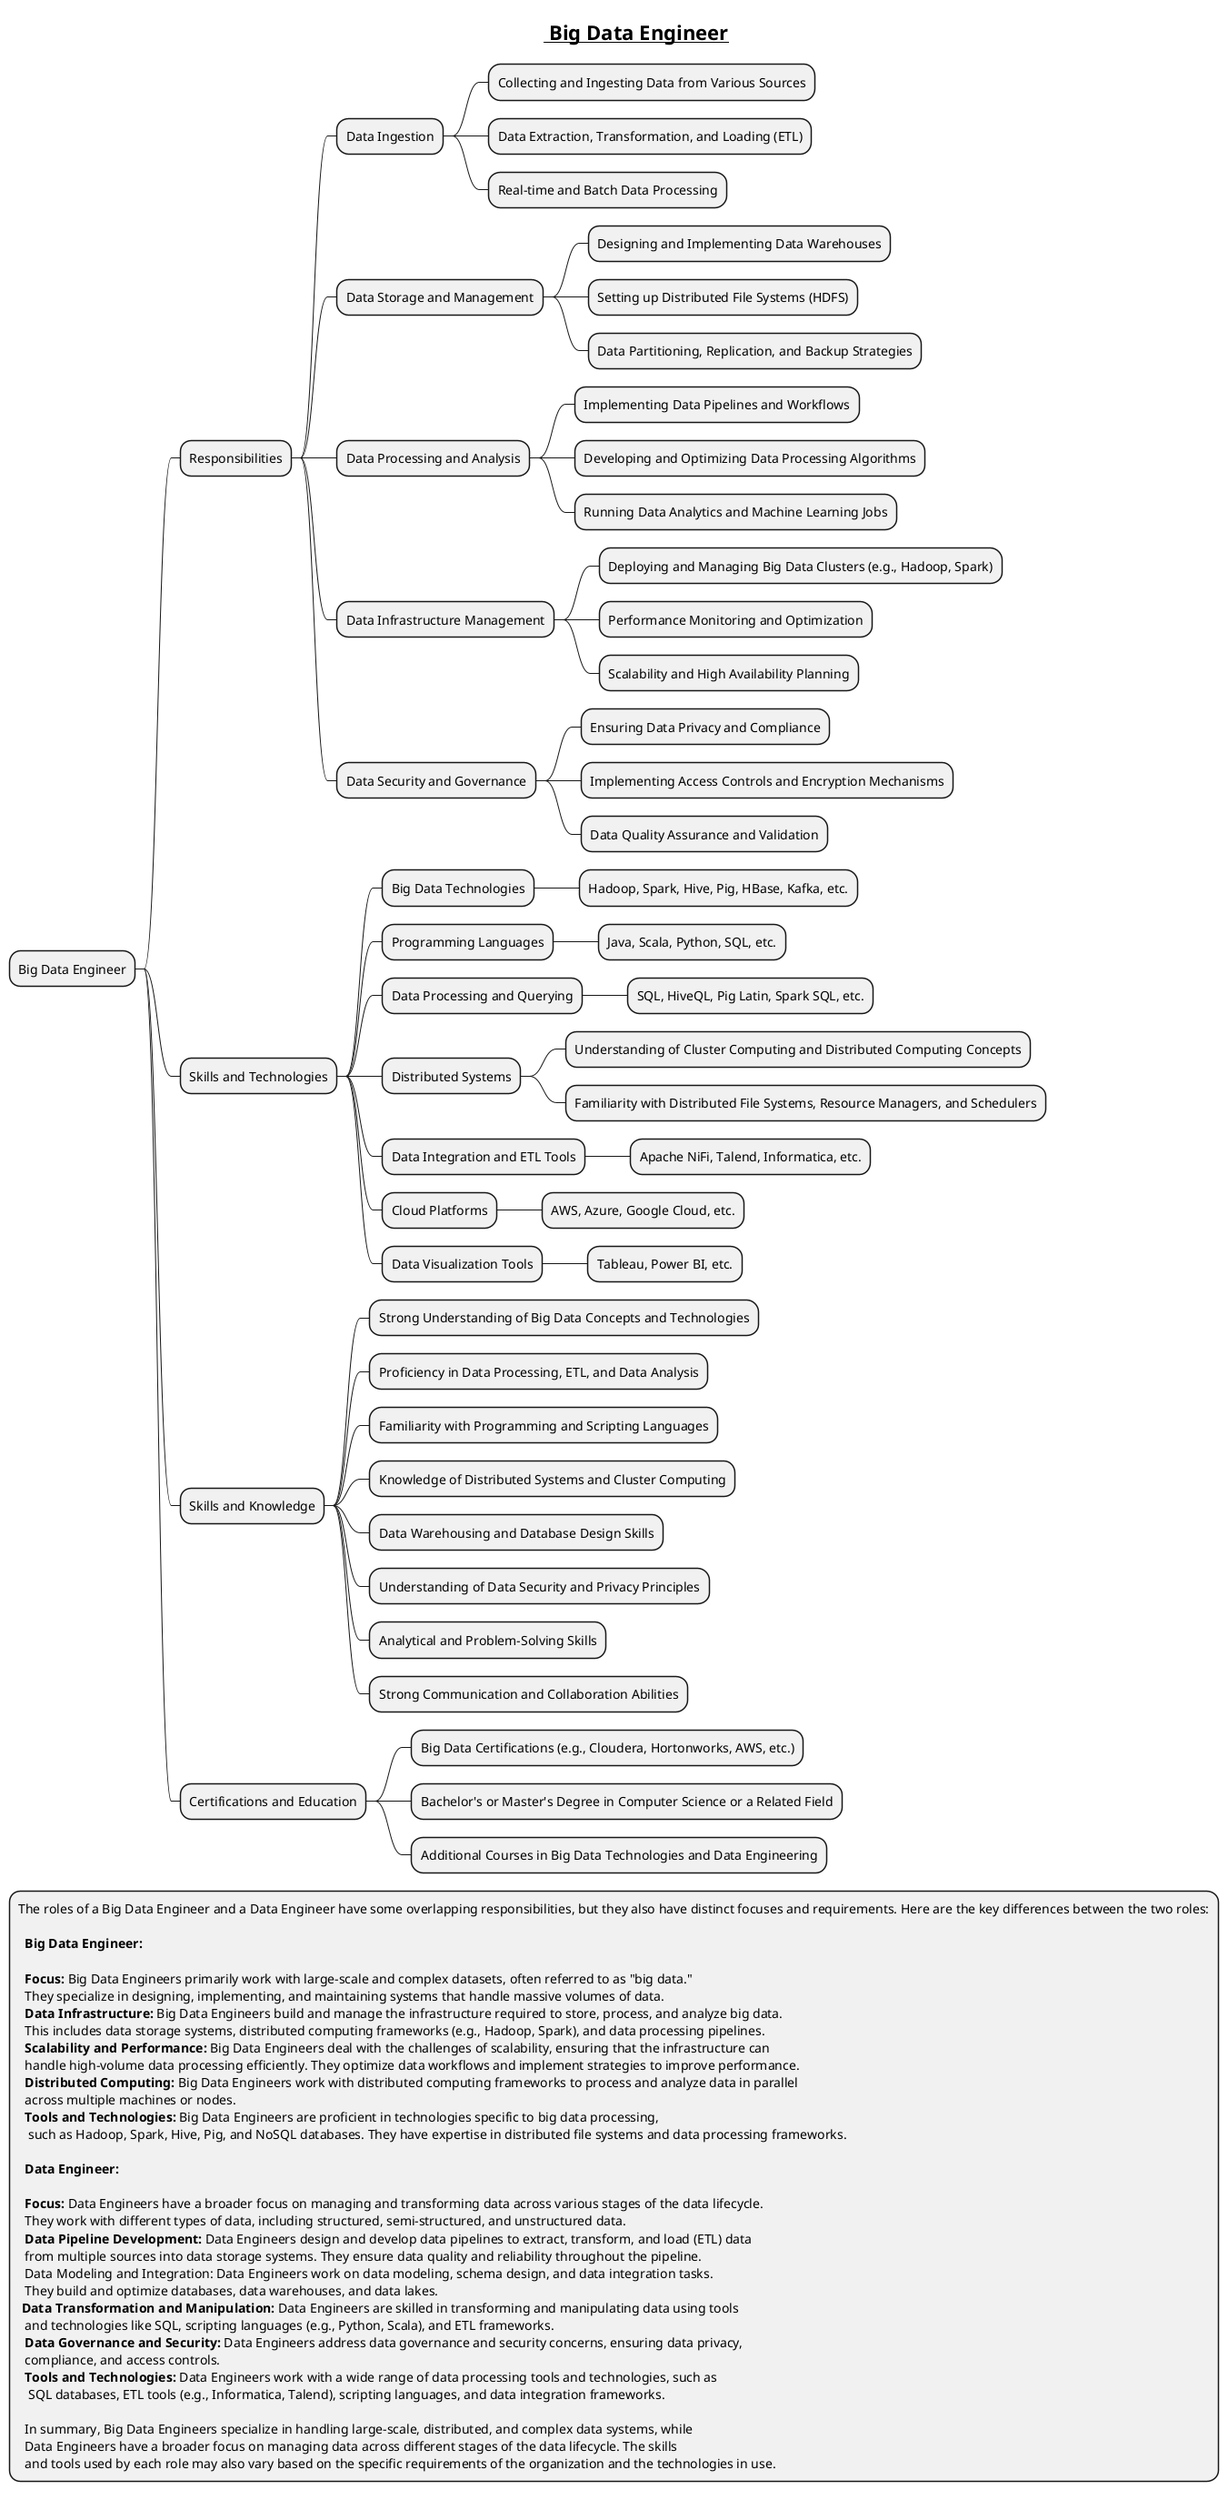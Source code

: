 @startmindmap
title =__ Big Data Engineer__



* Big Data Engineer
** Responsibilities
*** Data Ingestion
**** Collecting and Ingesting Data from Various Sources
**** Data Extraction, Transformation, and Loading (ETL)
**** Real-time and Batch Data Processing
*** Data Storage and Management
**** Designing and Implementing Data Warehouses
**** Setting up Distributed File Systems (HDFS)
**** Data Partitioning, Replication, and Backup Strategies
*** Data Processing and Analysis
**** Implementing Data Pipelines and Workflows
**** Developing and Optimizing Data Processing Algorithms
**** Running Data Analytics and Machine Learning Jobs
*** Data Infrastructure Management
**** Deploying and Managing Big Data Clusters (e.g., Hadoop, Spark)
**** Performance Monitoring and Optimization
**** Scalability and High Availability Planning
*** Data Security and Governance
**** Ensuring Data Privacy and Compliance
**** Implementing Access Controls and Encryption Mechanisms
**** Data Quality Assurance and Validation
** Skills and Technologies
*** Big Data Technologies
**** Hadoop, Spark, Hive, Pig, HBase, Kafka, etc.
*** Programming Languages
**** Java, Scala, Python, SQL, etc.
*** Data Processing and Querying
**** SQL, HiveQL, Pig Latin, Spark SQL, etc.
*** Distributed Systems
**** Understanding of Cluster Computing and Distributed Computing Concepts
**** Familiarity with Distributed File Systems, Resource Managers, and Schedulers
*** Data Integration and ETL Tools
**** Apache NiFi, Talend, Informatica, etc.
*** Cloud Platforms
**** AWS, Azure, Google Cloud, etc.
*** Data Visualization Tools
**** Tableau, Power BI, etc.
** Skills and Knowledge
*** Strong Understanding of Big Data Concepts and Technologies
*** Proficiency in Data Processing, ETL, and Data Analysis
*** Familiarity with Programming and Scripting Languages
*** Knowledge of Distributed Systems and Cluster Computing
*** Data Warehousing and Database Design Skills
*** Understanding of Data Security and Privacy Principles
*** Analytical and Problem-Solving Skills
*** Strong Communication and Collaboration Abilities
** Certifications and Education
*** Big Data Certifications (e.g., Cloudera, Hortonworks, AWS, etc.)
*** Bachelor's or Master's Degree in Computer Science or a Related Field
*** Additional Courses in Big Data Technologies and Data Engineering
*:The roles of a Big Data Engineer and a Data Engineer have some overlapping responsibilities, but they also have distinct focuses and requirements. Here are the key differences between the two roles:

  **Big Data Engineer:**

  **Focus:** Big Data Engineers primarily work with large-scale and complex datasets, often referred to as "big data."
  They specialize in designing, implementing, and maintaining systems that handle massive volumes of data.
  **Data Infrastructure:** Big Data Engineers build and manage the infrastructure required to store, process, and analyze big data.
  This includes data storage systems, distributed computing frameworks (e.g., Hadoop, Spark), and data processing pipelines.
  **Scalability and Performance:** Big Data Engineers deal with the challenges of scalability, ensuring that the infrastructure can
  handle high-volume data processing efficiently. They optimize data workflows and implement strategies to improve performance.
  **Distributed Computing:** Big Data Engineers work with distributed computing frameworks to process and analyze data in parallel
  across multiple machines or nodes.
  **Tools and Technologies:** Big Data Engineers are proficient in technologies specific to big data processing,
   such as Hadoop, Spark, Hive, Pig, and NoSQL databases. They have expertise in distributed file systems and data processing frameworks.

  **Data Engineer:**

  **Focus:** Data Engineers have a broader focus on managing and transforming data across various stages of the data lifecycle.
  They work with different types of data, including structured, semi-structured, and unstructured data.
  **Data Pipeline Development:** Data Engineers design and develop data pipelines to extract, transform, and load (ETL) data
  from multiple sources into data storage systems. They ensure data quality and reliability throughout the pipeline.
  Data Modeling and Integration: Data Engineers work on data modeling, schema design, and data integration tasks.
  They build and optimize databases, data warehouses, and data lakes.
 **Data Transformation and Manipulation:** Data Engineers are skilled in transforming and manipulating data using tools
  and technologies like SQL, scripting languages (e.g., Python, Scala), and ETL frameworks.
  **Data Governance and Security:** Data Engineers address data governance and security concerns, ensuring data privacy,
  compliance, and access controls.
  **Tools and Technologies:** Data Engineers work with a wide range of data processing tools and technologies, such as
   SQL databases, ETL tools (e.g., Informatica, Talend), scripting languages, and data integration frameworks.

  In summary, Big Data Engineers specialize in handling large-scale, distributed, and complex data systems, while
  Data Engineers have a broader focus on managing data across different stages of the data lifecycle. The skills
  and tools used by each role may also vary based on the specific requirements of the organization and the technologies in use.;

@endmindmap
